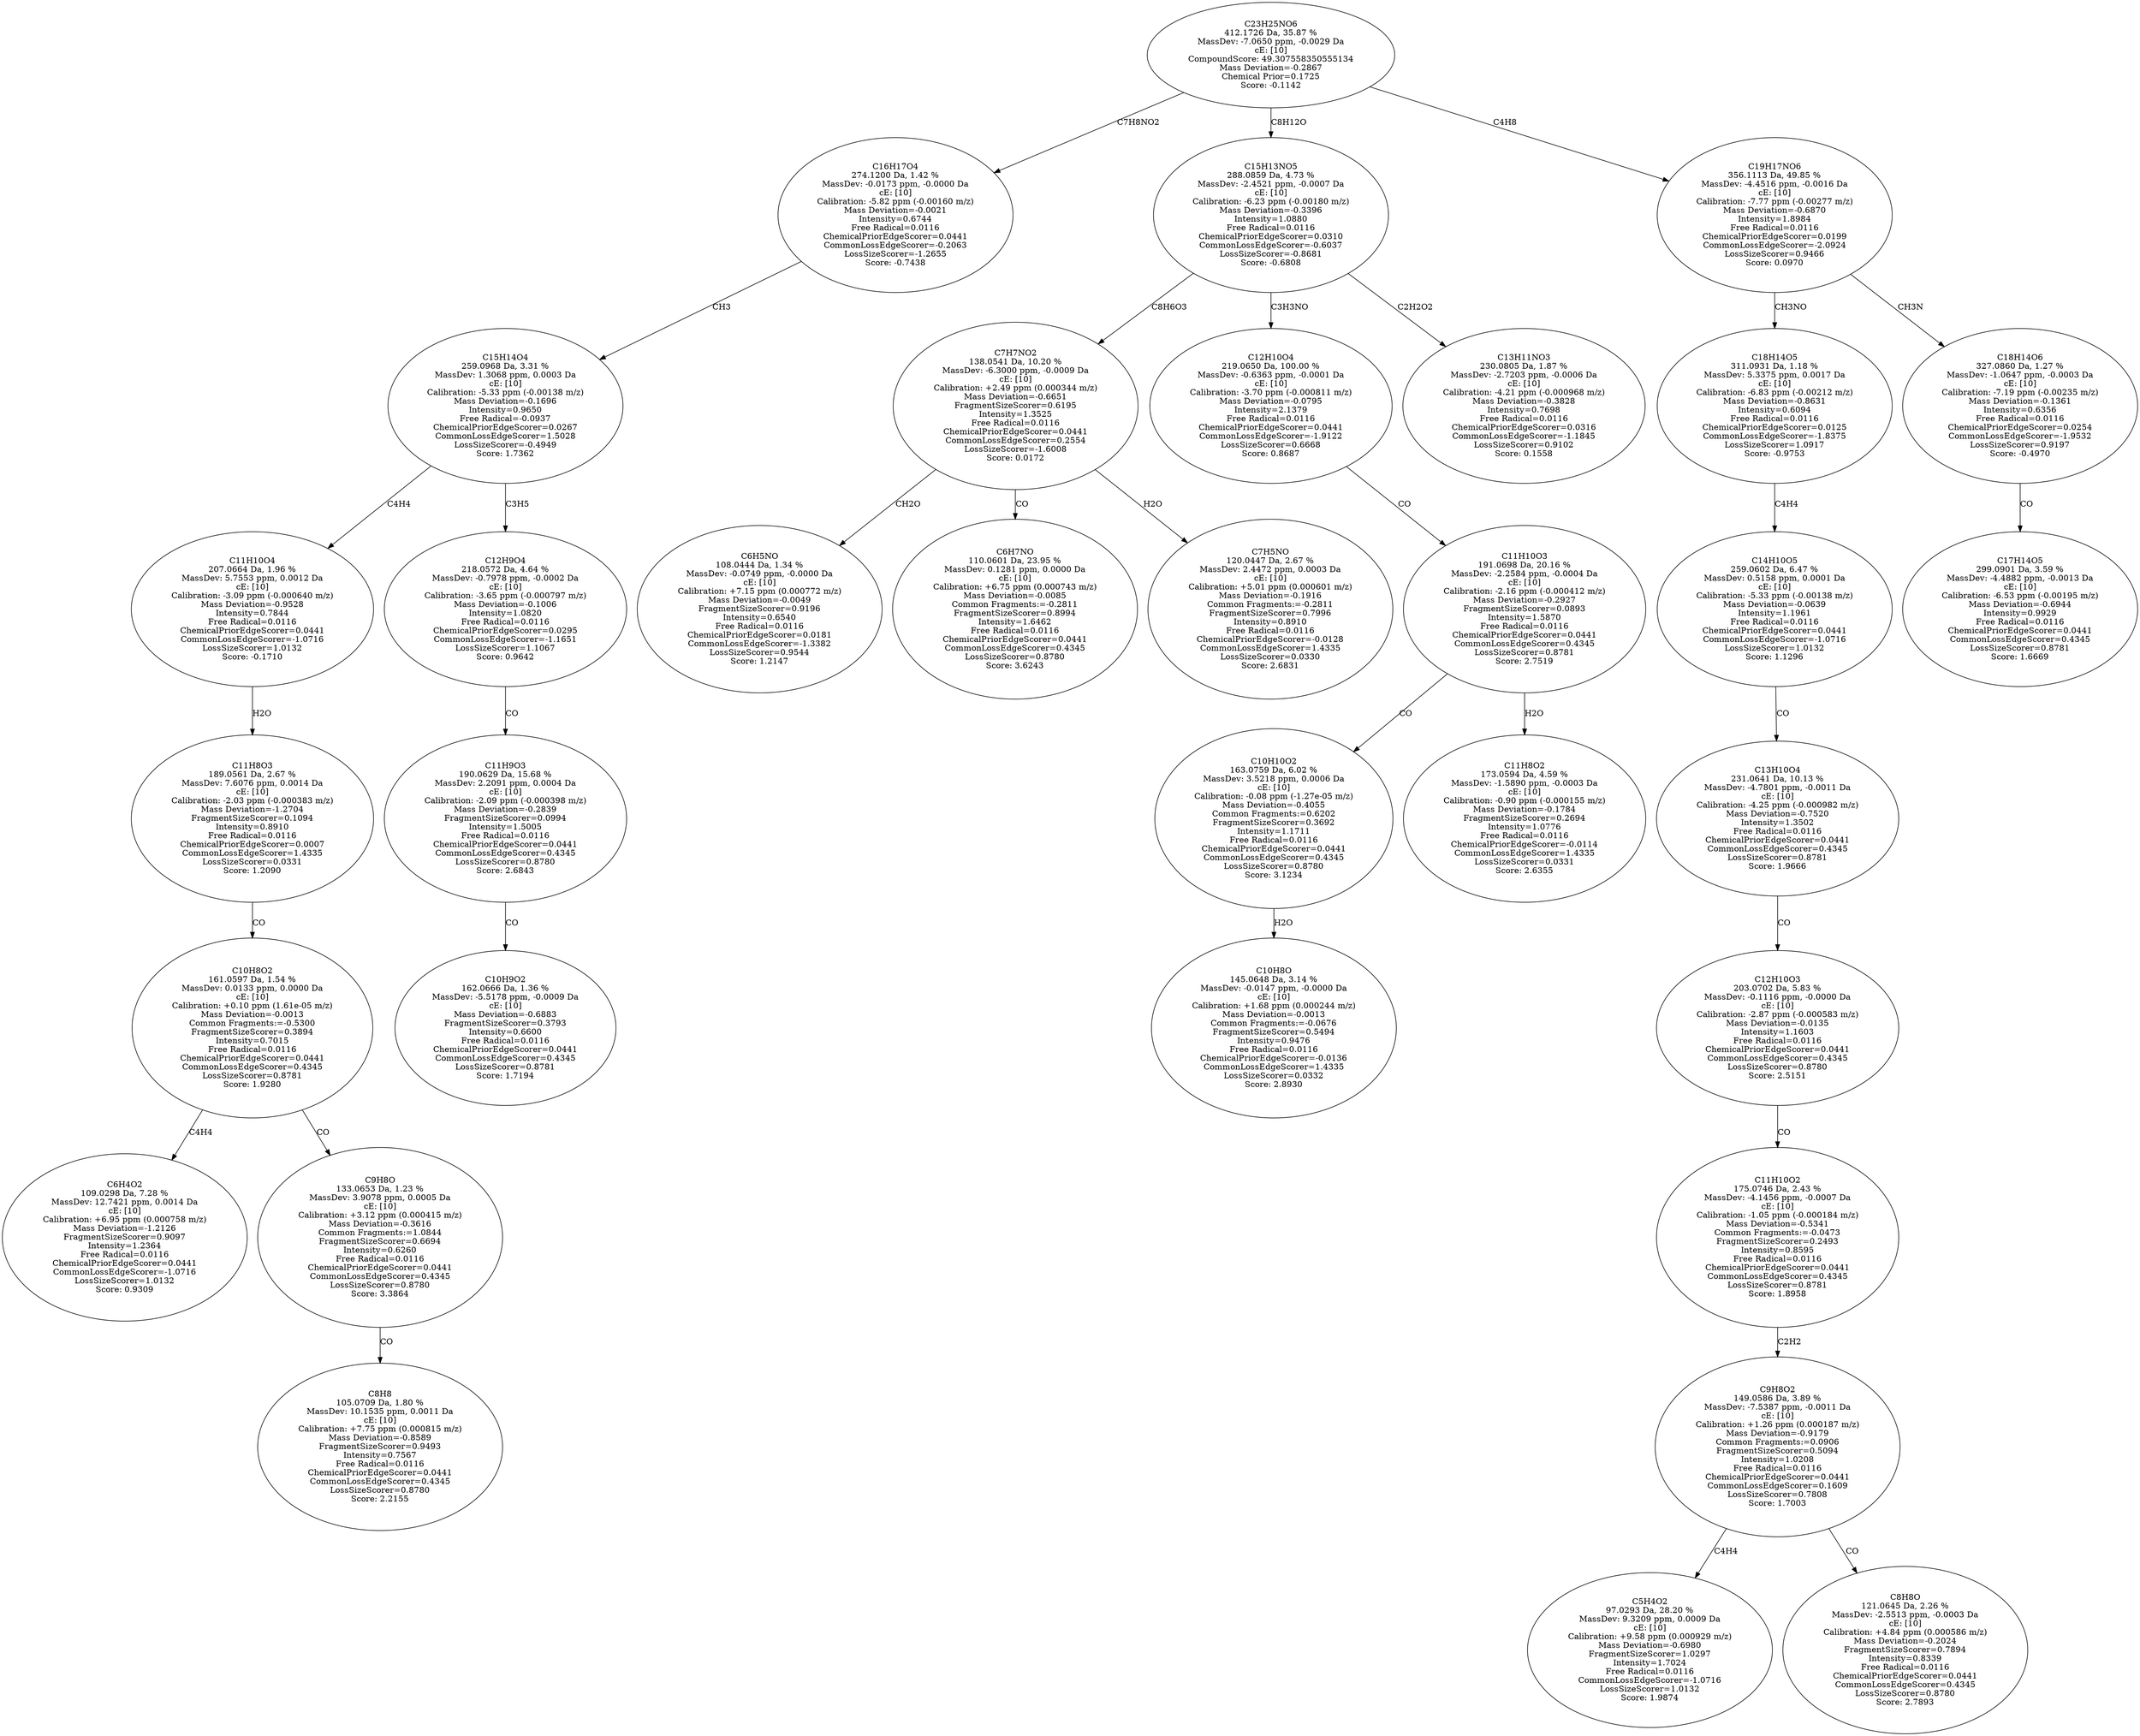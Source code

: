 strict digraph {
v1 [label="C6H4O2\n109.0298 Da, 7.28 %\nMassDev: 12.7421 ppm, 0.0014 Da\ncE: [10]\nCalibration: +6.95 ppm (0.000758 m/z)\nMass Deviation=-1.2126\nFragmentSizeScorer=0.9097\nIntensity=1.2364\nFree Radical=0.0116\nChemicalPriorEdgeScorer=0.0441\nCommonLossEdgeScorer=-1.0716\nLossSizeScorer=1.0132\nScore: 0.9309"];
v2 [label="C8H8\n105.0709 Da, 1.80 %\nMassDev: 10.1535 ppm, 0.0011 Da\ncE: [10]\nCalibration: +7.75 ppm (0.000815 m/z)\nMass Deviation=-0.8589\nFragmentSizeScorer=0.9493\nIntensity=0.7567\nFree Radical=0.0116\nChemicalPriorEdgeScorer=0.0441\nCommonLossEdgeScorer=0.4345\nLossSizeScorer=0.8780\nScore: 2.2155"];
v3 [label="C9H8O\n133.0653 Da, 1.23 %\nMassDev: 3.9078 ppm, 0.0005 Da\ncE: [10]\nCalibration: +3.12 ppm (0.000415 m/z)\nMass Deviation=-0.3616\nCommon Fragments:=1.0844\nFragmentSizeScorer=0.6694\nIntensity=0.6260\nFree Radical=0.0116\nChemicalPriorEdgeScorer=0.0441\nCommonLossEdgeScorer=0.4345\nLossSizeScorer=0.8780\nScore: 3.3864"];
v4 [label="C10H8O2\n161.0597 Da, 1.54 %\nMassDev: 0.0133 ppm, 0.0000 Da\ncE: [10]\nCalibration: +0.10 ppm (1.61e-05 m/z)\nMass Deviation=-0.0013\nCommon Fragments:=-0.5300\nFragmentSizeScorer=0.3894\nIntensity=0.7015\nFree Radical=0.0116\nChemicalPriorEdgeScorer=0.0441\nCommonLossEdgeScorer=0.4345\nLossSizeScorer=0.8781\nScore: 1.9280"];
v5 [label="C11H8O3\n189.0561 Da, 2.67 %\nMassDev: 7.6076 ppm, 0.0014 Da\ncE: [10]\nCalibration: -2.03 ppm (-0.000383 m/z)\nMass Deviation=-1.2704\nFragmentSizeScorer=0.1094\nIntensity=0.8910\nFree Radical=0.0116\nChemicalPriorEdgeScorer=0.0007\nCommonLossEdgeScorer=1.4335\nLossSizeScorer=0.0331\nScore: 1.2090"];
v6 [label="C11H10O4\n207.0664 Da, 1.96 %\nMassDev: 5.7553 ppm, 0.0012 Da\ncE: [10]\nCalibration: -3.09 ppm (-0.000640 m/z)\nMass Deviation=-0.9528\nIntensity=0.7844\nFree Radical=0.0116\nChemicalPriorEdgeScorer=0.0441\nCommonLossEdgeScorer=-1.0716\nLossSizeScorer=1.0132\nScore: -0.1710"];
v7 [label="C10H9O2\n162.0666 Da, 1.36 %\nMassDev: -5.5178 ppm, -0.0009 Da\ncE: [10]\nMass Deviation=-0.6883\nFragmentSizeScorer=0.3793\nIntensity=0.6600\nFree Radical=0.0116\nChemicalPriorEdgeScorer=0.0441\nCommonLossEdgeScorer=0.4345\nLossSizeScorer=0.8781\nScore: 1.7194"];
v8 [label="C11H9O3\n190.0629 Da, 15.68 %\nMassDev: 2.2091 ppm, 0.0004 Da\ncE: [10]\nCalibration: -2.09 ppm (-0.000398 m/z)\nMass Deviation=-0.2839\nFragmentSizeScorer=0.0994\nIntensity=1.5005\nFree Radical=0.0116\nChemicalPriorEdgeScorer=0.0441\nCommonLossEdgeScorer=0.4345\nLossSizeScorer=0.8780\nScore: 2.6843"];
v9 [label="C12H9O4\n218.0572 Da, 4.64 %\nMassDev: -0.7978 ppm, -0.0002 Da\ncE: [10]\nCalibration: -3.65 ppm (-0.000797 m/z)\nMass Deviation=-0.1006\nIntensity=1.0820\nFree Radical=0.0116\nChemicalPriorEdgeScorer=0.0295\nCommonLossEdgeScorer=-1.1651\nLossSizeScorer=1.1067\nScore: 0.9642"];
v10 [label="C15H14O4\n259.0968 Da, 3.31 %\nMassDev: 1.3068 ppm, 0.0003 Da\ncE: [10]\nCalibration: -5.33 ppm (-0.00138 m/z)\nMass Deviation=-0.1696\nIntensity=0.9650\nFree Radical=-0.0937\nChemicalPriorEdgeScorer=0.0267\nCommonLossEdgeScorer=1.5028\nLossSizeScorer=-0.4949\nScore: 1.7362"];
v11 [label="C16H17O4\n274.1200 Da, 1.42 %\nMassDev: -0.0173 ppm, -0.0000 Da\ncE: [10]\nCalibration: -5.82 ppm (-0.00160 m/z)\nMass Deviation=-0.0021\nIntensity=0.6744\nFree Radical=0.0116\nChemicalPriorEdgeScorer=0.0441\nCommonLossEdgeScorer=-0.2063\nLossSizeScorer=-1.2655\nScore: -0.7438"];
v12 [label="C6H5NO\n108.0444 Da, 1.34 %\nMassDev: -0.0749 ppm, -0.0000 Da\ncE: [10]\nCalibration: +7.15 ppm (0.000772 m/z)\nMass Deviation=-0.0049\nFragmentSizeScorer=0.9196\nIntensity=0.6540\nFree Radical=0.0116\nChemicalPriorEdgeScorer=0.0181\nCommonLossEdgeScorer=-1.3382\nLossSizeScorer=0.9544\nScore: 1.2147"];
v13 [label="C6H7NO\n110.0601 Da, 23.95 %\nMassDev: 0.1281 ppm, 0.0000 Da\ncE: [10]\nCalibration: +6.75 ppm (0.000743 m/z)\nMass Deviation=-0.0085\nCommon Fragments:=-0.2811\nFragmentSizeScorer=0.8994\nIntensity=1.6462\nFree Radical=0.0116\nChemicalPriorEdgeScorer=0.0441\nCommonLossEdgeScorer=0.4345\nLossSizeScorer=0.8780\nScore: 3.6243"];
v14 [label="C7H5NO\n120.0447 Da, 2.67 %\nMassDev: 2.4472 ppm, 0.0003 Da\ncE: [10]\nCalibration: +5.01 ppm (0.000601 m/z)\nMass Deviation=-0.1916\nCommon Fragments:=-0.2811\nFragmentSizeScorer=0.7996\nIntensity=0.8910\nFree Radical=0.0116\nChemicalPriorEdgeScorer=-0.0128\nCommonLossEdgeScorer=1.4335\nLossSizeScorer=0.0330\nScore: 2.6831"];
v15 [label="C7H7NO2\n138.0541 Da, 10.20 %\nMassDev: -6.3000 ppm, -0.0009 Da\ncE: [10]\nCalibration: +2.49 ppm (0.000344 m/z)\nMass Deviation=-0.6651\nFragmentSizeScorer=0.6195\nIntensity=1.3525\nFree Radical=0.0116\nChemicalPriorEdgeScorer=0.0441\nCommonLossEdgeScorer=0.2554\nLossSizeScorer=-1.6008\nScore: 0.0172"];
v16 [label="C10H8O\n145.0648 Da, 3.14 %\nMassDev: -0.0147 ppm, -0.0000 Da\ncE: [10]\nCalibration: +1.68 ppm (0.000244 m/z)\nMass Deviation=-0.0013\nCommon Fragments:=-0.0676\nFragmentSizeScorer=0.5494\nIntensity=0.9476\nFree Radical=0.0116\nChemicalPriorEdgeScorer=-0.0136\nCommonLossEdgeScorer=1.4335\nLossSizeScorer=0.0332\nScore: 2.8930"];
v17 [label="C10H10O2\n163.0759 Da, 6.02 %\nMassDev: 3.5218 ppm, 0.0006 Da\ncE: [10]\nCalibration: -0.08 ppm (-1.27e-05 m/z)\nMass Deviation=-0.4055\nCommon Fragments:=0.6202\nFragmentSizeScorer=0.3692\nIntensity=1.1711\nFree Radical=0.0116\nChemicalPriorEdgeScorer=0.0441\nCommonLossEdgeScorer=0.4345\nLossSizeScorer=0.8780\nScore: 3.1234"];
v18 [label="C11H8O2\n173.0594 Da, 4.59 %\nMassDev: -1.5890 ppm, -0.0003 Da\ncE: [10]\nCalibration: -0.90 ppm (-0.000155 m/z)\nMass Deviation=-0.1784\nFragmentSizeScorer=0.2694\nIntensity=1.0776\nFree Radical=0.0116\nChemicalPriorEdgeScorer=-0.0114\nCommonLossEdgeScorer=1.4335\nLossSizeScorer=0.0331\nScore: 2.6355"];
v19 [label="C11H10O3\n191.0698 Da, 20.16 %\nMassDev: -2.2584 ppm, -0.0004 Da\ncE: [10]\nCalibration: -2.16 ppm (-0.000412 m/z)\nMass Deviation=-0.2927\nFragmentSizeScorer=0.0893\nIntensity=1.5870\nFree Radical=0.0116\nChemicalPriorEdgeScorer=0.0441\nCommonLossEdgeScorer=0.4345\nLossSizeScorer=0.8781\nScore: 2.7519"];
v20 [label="C12H10O4\n219.0650 Da, 100.00 %\nMassDev: -0.6363 ppm, -0.0001 Da\ncE: [10]\nCalibration: -3.70 ppm (-0.000811 m/z)\nMass Deviation=-0.0795\nIntensity=2.1379\nFree Radical=0.0116\nChemicalPriorEdgeScorer=0.0441\nCommonLossEdgeScorer=-1.9122\nLossSizeScorer=0.6668\nScore: 0.8687"];
v21 [label="C13H11NO3\n230.0805 Da, 1.87 %\nMassDev: -2.7203 ppm, -0.0006 Da\ncE: [10]\nCalibration: -4.21 ppm (-0.000968 m/z)\nMass Deviation=-0.3828\nIntensity=0.7698\nFree Radical=0.0116\nChemicalPriorEdgeScorer=0.0316\nCommonLossEdgeScorer=-1.1845\nLossSizeScorer=0.9102\nScore: 0.1558"];
v22 [label="C15H13NO5\n288.0859 Da, 4.73 %\nMassDev: -2.4521 ppm, -0.0007 Da\ncE: [10]\nCalibration: -6.23 ppm (-0.00180 m/z)\nMass Deviation=-0.3396\nIntensity=1.0880\nFree Radical=0.0116\nChemicalPriorEdgeScorer=0.0310\nCommonLossEdgeScorer=-0.6037\nLossSizeScorer=-0.8681\nScore: -0.6808"];
v23 [label="C5H4O2\n97.0293 Da, 28.20 %\nMassDev: 9.3209 ppm, 0.0009 Da\ncE: [10]\nCalibration: +9.58 ppm (0.000929 m/z)\nMass Deviation=-0.6980\nFragmentSizeScorer=1.0297\nIntensity=1.7024\nFree Radical=0.0116\nCommonLossEdgeScorer=-1.0716\nLossSizeScorer=1.0132\nScore: 1.9874"];
v24 [label="C8H8O\n121.0645 Da, 2.26 %\nMassDev: -2.5513 ppm, -0.0003 Da\ncE: [10]\nCalibration: +4.84 ppm (0.000586 m/z)\nMass Deviation=-0.2024\nFragmentSizeScorer=0.7894\nIntensity=0.8339\nFree Radical=0.0116\nChemicalPriorEdgeScorer=0.0441\nCommonLossEdgeScorer=0.4345\nLossSizeScorer=0.8780\nScore: 2.7893"];
v25 [label="C9H8O2\n149.0586 Da, 3.89 %\nMassDev: -7.5387 ppm, -0.0011 Da\ncE: [10]\nCalibration: +1.26 ppm (0.000187 m/z)\nMass Deviation=-0.9179\nCommon Fragments:=0.0906\nFragmentSizeScorer=0.5094\nIntensity=1.0208\nFree Radical=0.0116\nChemicalPriorEdgeScorer=0.0441\nCommonLossEdgeScorer=0.1609\nLossSizeScorer=0.7808\nScore: 1.7003"];
v26 [label="C11H10O2\n175.0746 Da, 2.43 %\nMassDev: -4.1456 ppm, -0.0007 Da\ncE: [10]\nCalibration: -1.05 ppm (-0.000184 m/z)\nMass Deviation=-0.5341\nCommon Fragments:=-0.0473\nFragmentSizeScorer=0.2493\nIntensity=0.8595\nFree Radical=0.0116\nChemicalPriorEdgeScorer=0.0441\nCommonLossEdgeScorer=0.4345\nLossSizeScorer=0.8781\nScore: 1.8958"];
v27 [label="C12H10O3\n203.0702 Da, 5.83 %\nMassDev: -0.1116 ppm, -0.0000 Da\ncE: [10]\nCalibration: -2.87 ppm (-0.000583 m/z)\nMass Deviation=-0.0135\nIntensity=1.1603\nFree Radical=0.0116\nChemicalPriorEdgeScorer=0.0441\nCommonLossEdgeScorer=0.4345\nLossSizeScorer=0.8780\nScore: 2.5151"];
v28 [label="C13H10O4\n231.0641 Da, 10.13 %\nMassDev: -4.7801 ppm, -0.0011 Da\ncE: [10]\nCalibration: -4.25 ppm (-0.000982 m/z)\nMass Deviation=-0.7520\nIntensity=1.3502\nFree Radical=0.0116\nChemicalPriorEdgeScorer=0.0441\nCommonLossEdgeScorer=0.4345\nLossSizeScorer=0.8781\nScore: 1.9666"];
v29 [label="C14H10O5\n259.0602 Da, 6.47 %\nMassDev: 0.5158 ppm, 0.0001 Da\ncE: [10]\nCalibration: -5.33 ppm (-0.00138 m/z)\nMass Deviation=-0.0639\nIntensity=1.1961\nFree Radical=0.0116\nChemicalPriorEdgeScorer=0.0441\nCommonLossEdgeScorer=-1.0716\nLossSizeScorer=1.0132\nScore: 1.1296"];
v30 [label="C18H14O5\n311.0931 Da, 1.18 %\nMassDev: 5.3375 ppm, 0.0017 Da\ncE: [10]\nCalibration: -6.83 ppm (-0.00212 m/z)\nMass Deviation=-0.8631\nIntensity=0.6094\nFree Radical=0.0116\nChemicalPriorEdgeScorer=0.0125\nCommonLossEdgeScorer=-1.8375\nLossSizeScorer=1.0917\nScore: -0.9753"];
v31 [label="C17H14O5\n299.0901 Da, 3.59 %\nMassDev: -4.4882 ppm, -0.0013 Da\ncE: [10]\nCalibration: -6.53 ppm (-0.00195 m/z)\nMass Deviation=-0.6944\nIntensity=0.9929\nFree Radical=0.0116\nChemicalPriorEdgeScorer=0.0441\nCommonLossEdgeScorer=0.4345\nLossSizeScorer=0.8781\nScore: 1.6669"];
v32 [label="C18H14O6\n327.0860 Da, 1.27 %\nMassDev: -1.0647 ppm, -0.0003 Da\ncE: [10]\nCalibration: -7.19 ppm (-0.00235 m/z)\nMass Deviation=-0.1361\nIntensity=0.6356\nFree Radical=0.0116\nChemicalPriorEdgeScorer=0.0254\nCommonLossEdgeScorer=-1.9532\nLossSizeScorer=0.9197\nScore: -0.4970"];
v33 [label="C19H17NO6\n356.1113 Da, 49.85 %\nMassDev: -4.4516 ppm, -0.0016 Da\ncE: [10]\nCalibration: -7.77 ppm (-0.00277 m/z)\nMass Deviation=-0.6870\nIntensity=1.8984\nFree Radical=0.0116\nChemicalPriorEdgeScorer=0.0199\nCommonLossEdgeScorer=-2.0924\nLossSizeScorer=0.9466\nScore: 0.0970"];
v34 [label="C23H25NO6\n412.1726 Da, 35.87 %\nMassDev: -7.0650 ppm, -0.0029 Da\ncE: [10]\nCompoundScore: 49.307558350555134\nMass Deviation=-0.2867\nChemical Prior=0.1725\nScore: -0.1142"];
v4 -> v1 [label="C4H4"];
v3 -> v2 [label="CO"];
v4 -> v3 [label="CO"];
v5 -> v4 [label="CO"];
v6 -> v5 [label="H2O"];
v10 -> v6 [label="C4H4"];
v8 -> v7 [label="CO"];
v9 -> v8 [label="CO"];
v10 -> v9 [label="C3H5"];
v11 -> v10 [label="CH3"];
v34 -> v11 [label="C7H8NO2"];
v15 -> v12 [label="CH2O"];
v15 -> v13 [label="CO"];
v15 -> v14 [label="H2O"];
v22 -> v15 [label="C8H6O3"];
v17 -> v16 [label="H2O"];
v19 -> v17 [label="CO"];
v19 -> v18 [label="H2O"];
v20 -> v19 [label="CO"];
v22 -> v20 [label="C3H3NO"];
v22 -> v21 [label="C2H2O2"];
v34 -> v22 [label="C8H12O"];
v25 -> v23 [label="C4H4"];
v25 -> v24 [label="CO"];
v26 -> v25 [label="C2H2"];
v27 -> v26 [label="CO"];
v28 -> v27 [label="CO"];
v29 -> v28 [label="CO"];
v30 -> v29 [label="C4H4"];
v33 -> v30 [label="CH3NO"];
v32 -> v31 [label="CO"];
v33 -> v32 [label="CH3N"];
v34 -> v33 [label="C4H8"];
}